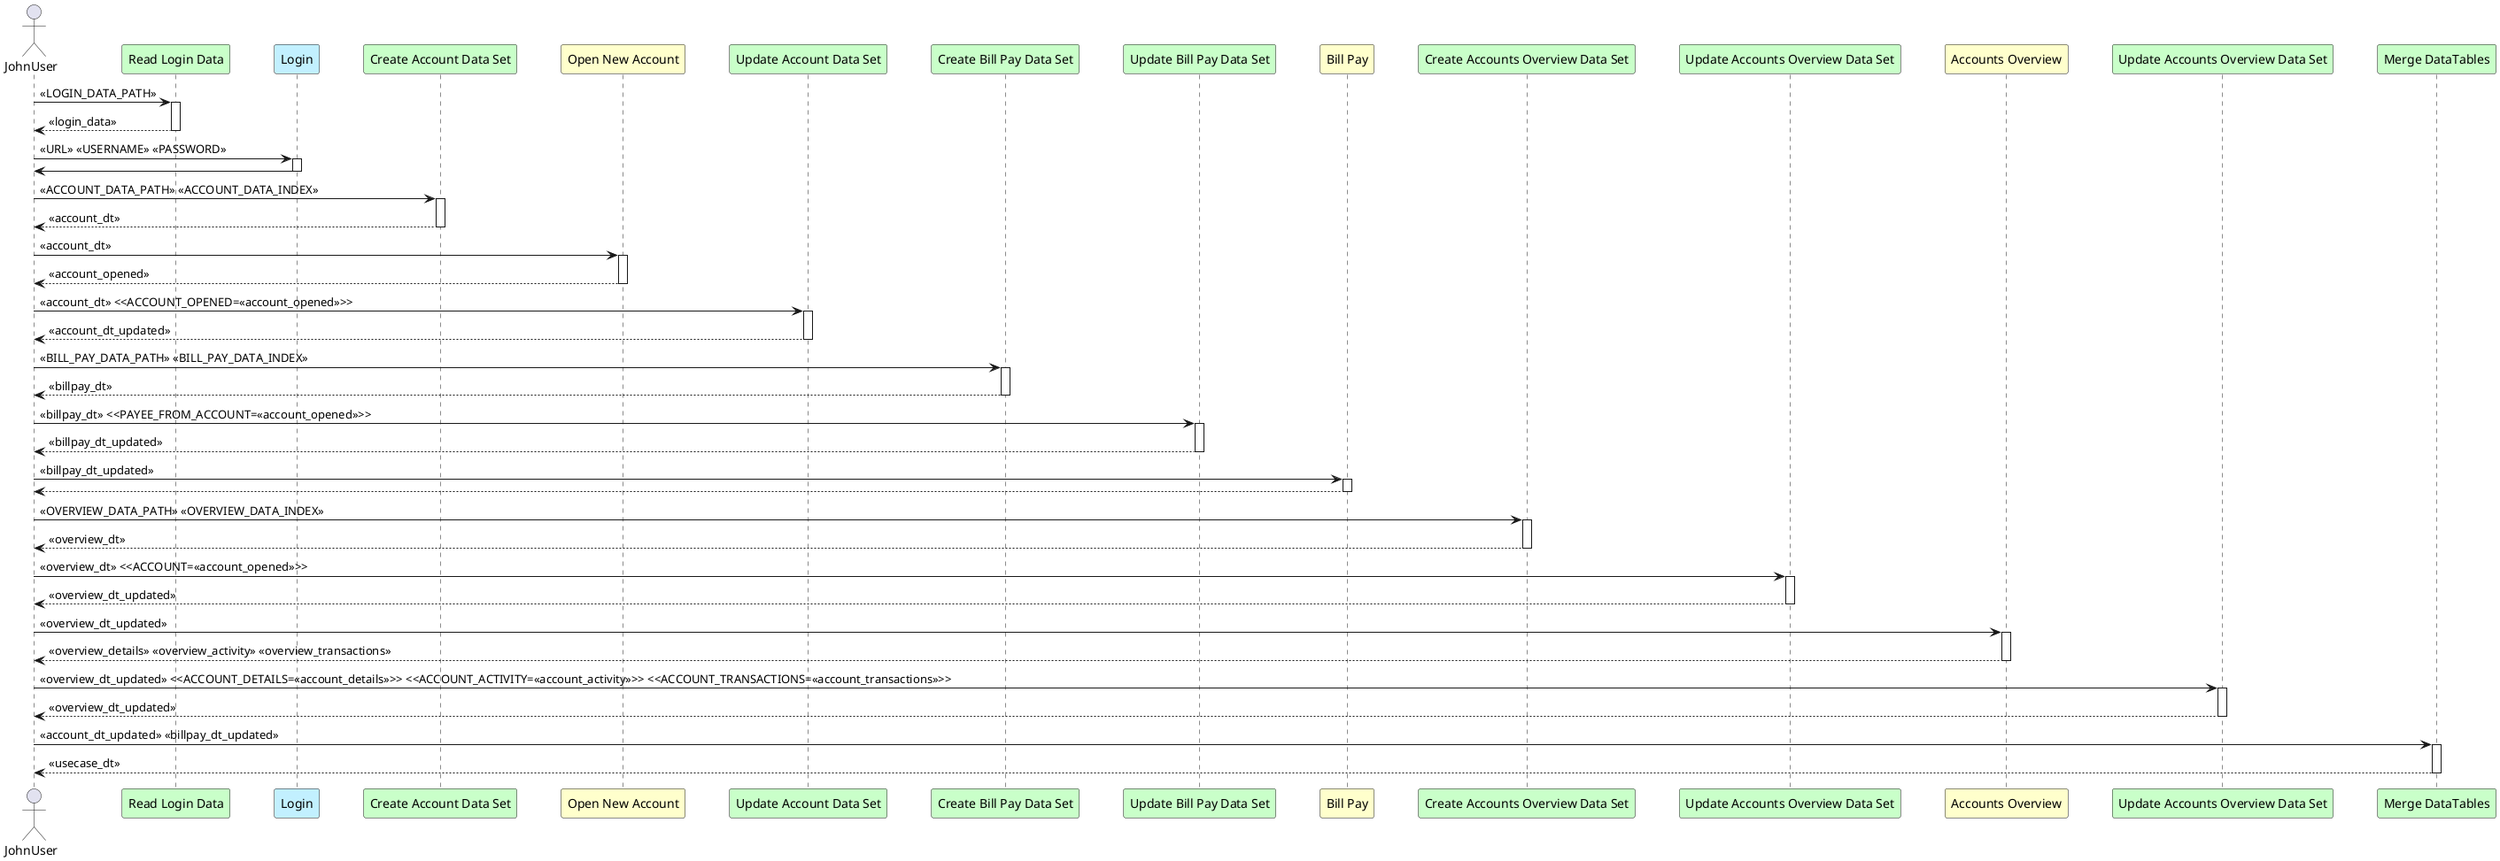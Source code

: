 @startuml OVERVIEW_OF_A_BILL_PAY_TO_EXISTING_ACCOUNT_SCENARIO
!pragma teoz true
skinparam ParticipantPadding 20
skinparam BoxPadding 10

actor JohnUser as user

participant "Read Login Data" as read_login_data #TECHNOLOGY
participant "Login" as login #APPLICATION
participant "Create Account Data Set" as create_account_dt #TECHNOLOGY
participant "Open New Account" as account #BUSINESS
participant "Update Account Data Set" as update_account_dt #TECHNOLOGY
participant "Create Bill Pay Data Set" as create_billpay_dt #TECHNOLOGY
participant "Update Bill Pay Data Set" as update_billpay_dt #TECHNOLOGY
participant "Bill Pay" as billpay #BUSINESS
participant "Create Accounts Overview Data Set" as create_overview_dt #TECHNOLOGY
participant "Update Accounts Overview Data Set" as update_overview_dt #TECHNOLOGY
participant "Accounts Overview" as overview #BUSINESS
participant "Update Accounts Overview Data Set" as update_overview_dt2 #TECHNOLOGY
participant "Merge DataTables" as merge_dts #TECHNOLOGY

user -> read_login_data: <<LOGIN_DATA_PATH>>
activate read_login_data
return <<login_data>>
deactivate read_login_data

user -> login: <<URL>> <<USERNAME>> <<PASSWORD>>
activate login
user <- login
deactivate login

user -> create_account_dt: <<ACCOUNT_DATA_PATH>> <<ACCOUNT_DATA_INDEX>>
activate create_account_dt
return <<account_dt>>
deactivate create_account_dt

user -> account: <<account_dt>>
activate account
account --> user: <<account_opened>>
deactivate account

user -> update_account_dt: <<account_dt>> <<ACCOUNT_OPENED=<<account_opened>>>>
activate update_account_dt
update_account_dt --> user: <<account_dt_updated>>
deactivate update_account_dt


user -> create_billpay_dt: <<BILL_PAY_DATA_PATH>> <<BILL_PAY_DATA_INDEX>>
activate create_billpay_dt
return <<billpay_dt>>
deactivate create_billpay_dt

user -> update_billpay_dt: <<billpay_dt>> <<PAYEE_FROM_ACCOUNT=<<account_opened>>>>
activate update_billpay_dt
update_billpay_dt --> user: <<billpay_dt_updated>>
deactivate update_billpay_dt

user -> billpay: <<billpay_dt_updated>>
activate billpay
billpay --> user
deactivate billpay

user -> create_overview_dt: <<OVERVIEW_DATA_PATH>> <<OVERVIEW_DATA_INDEX>>
activate create_overview_dt
return <<overview_dt>>
deactivate create_overview_dt

user -> update_overview_dt: <<overview_dt>> <<ACCOUNT=<<account_opened>>>>
activate update_overview_dt
update_overview_dt --> user: <<overview_dt_updated>>
deactivate update_overview_dt

user -> overview: <<overview_dt_updated>>
activate overview
overview --> user: <<overview_details>> <<overview_activity>> <<overview_transactions>>
deactivate overview

user -> update_overview_dt2: <<overview_dt_updated>> <<ACCOUNT_DETAILS=<<account_details>>>> <<ACCOUNT_ACTIVITY=<<account_activity>>>> <<ACCOUNT_TRANSACTIONS=<<account_transactions>>>>
activate update_overview_dt2
update_overview_dt2 --> user: <<overview_dt_updated>>
deactivate update_overview_dt2


user -> merge_dts: <<account_dt_updated>> <<billpay_dt_updated>>
activate merge_dts
merge_dts --> user: <<usecase_dt>>
deactivate merge_dts
@enduml